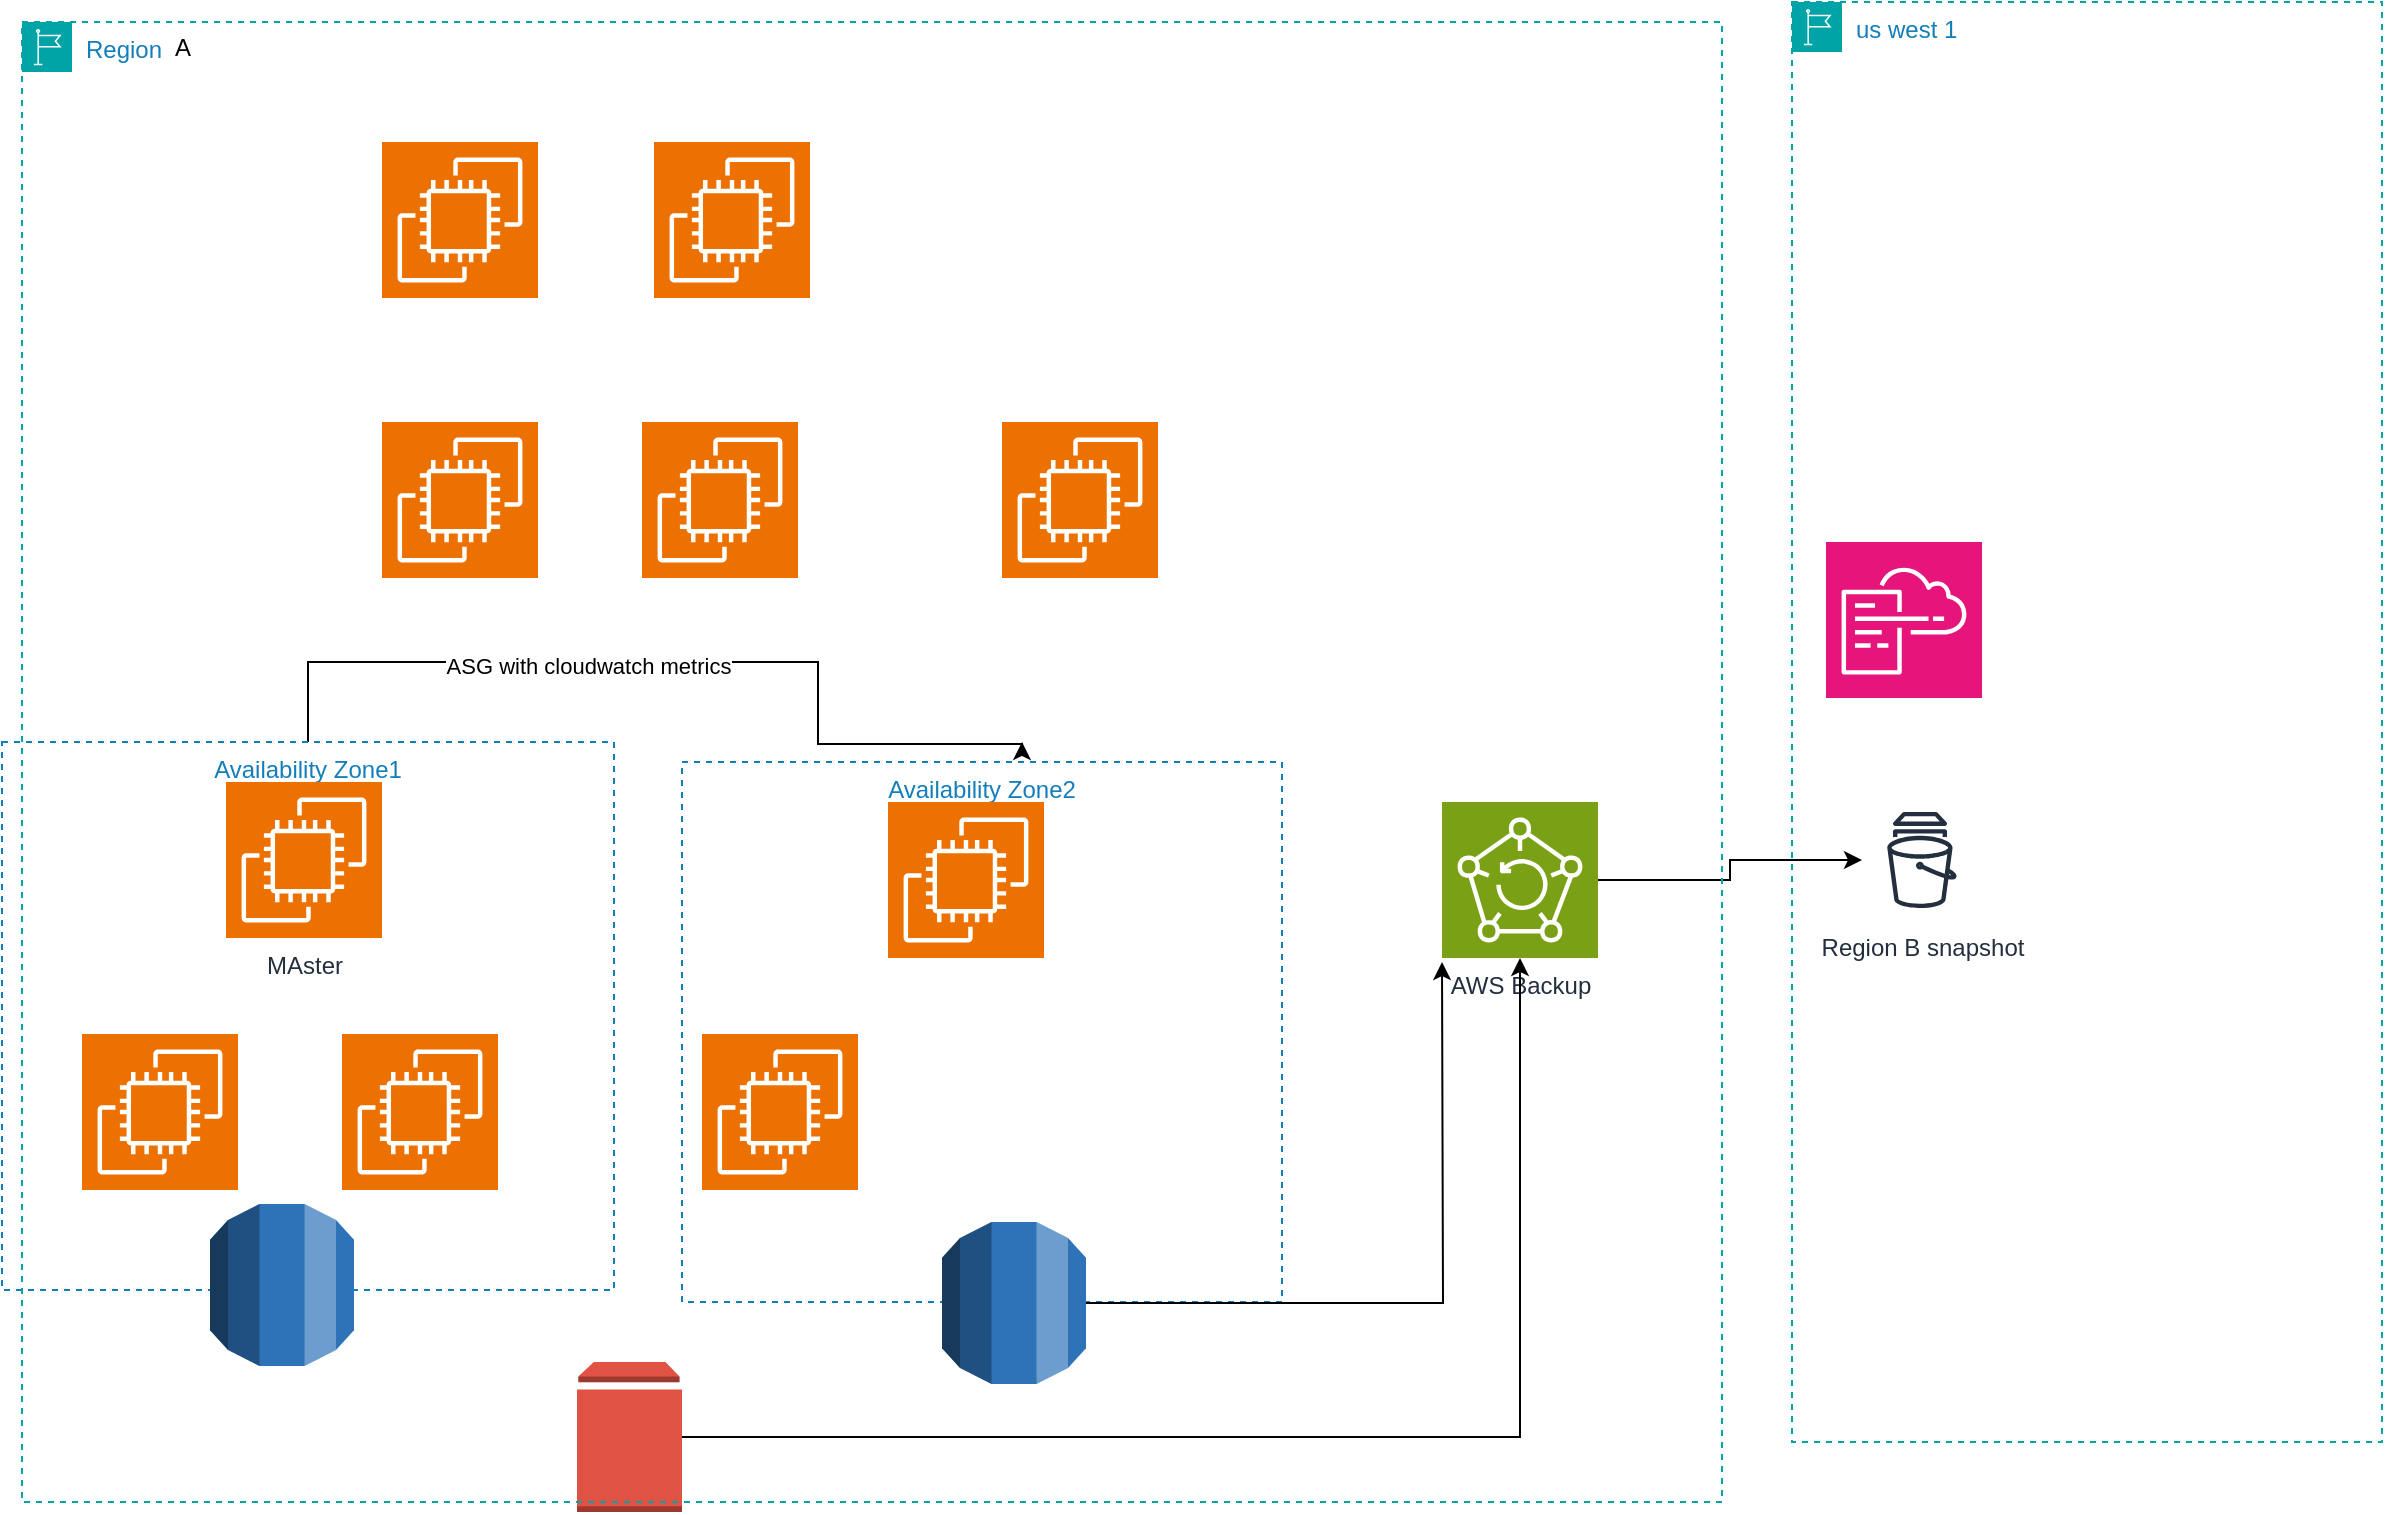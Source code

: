 <mxfile version="24.4.14" type="github" pages="3">
  <diagram name="Page-1" id="_ECiRJfvtbdO4geLtWmk">
    <mxGraphModel dx="954" dy="642" grid="1" gridSize="10" guides="1" tooltips="1" connect="1" arrows="1" fold="1" page="1" pageScale="1" pageWidth="850" pageHeight="1100" math="0" shadow="0">
      <root>
        <mxCell id="0" />
        <mxCell id="1" parent="0" />
        <mxCell id="c-9Ysdk_rboJB0CEmsxu-16" style="edgeStyle=orthogonalEdgeStyle;rounded=0;orthogonalLoop=1;jettySize=auto;html=1;" parent="1" source="c-9Ysdk_rboJB0CEmsxu-15" edge="1">
          <mxGeometry relative="1" as="geometry">
            <mxPoint x="540" y="400" as="targetPoint" />
            <Array as="points">
              <mxPoint x="183" y="360" />
              <mxPoint x="438" y="360" />
              <mxPoint x="438" y="401" />
            </Array>
          </mxGeometry>
        </mxCell>
        <mxCell id="c-9Ysdk_rboJB0CEmsxu-17" value="ASG with cloudwatch metrics" style="edgeLabel;html=1;align=center;verticalAlign=middle;resizable=0;points=[];" parent="c-9Ysdk_rboJB0CEmsxu-16" vertex="1" connectable="0">
          <mxGeometry x="-0.183" y="-2" relative="1" as="geometry">
            <mxPoint as="offset" />
          </mxGeometry>
        </mxCell>
        <mxCell id="c-9Ysdk_rboJB0CEmsxu-15" value="Availability Zone1" style="fillColor=none;strokeColor=#147EBA;dashed=1;verticalAlign=top;fontStyle=0;fontColor=#147EBA;whiteSpace=wrap;html=1;" parent="1" vertex="1">
          <mxGeometry x="30" y="400" width="306" height="274" as="geometry" />
        </mxCell>
        <mxCell id="c-9Ysdk_rboJB0CEmsxu-1" value="" style="sketch=0;points=[[0,0,0],[0.25,0,0],[0.5,0,0],[0.75,0,0],[1,0,0],[0,1,0],[0.25,1,0],[0.5,1,0],[0.75,1,0],[1,1,0],[0,0.25,0],[0,0.5,0],[0,0.75,0],[1,0.25,0],[1,0.5,0],[1,0.75,0]];outlineConnect=0;fontColor=#232F3E;fillColor=#ED7100;strokeColor=#ffffff;dashed=0;verticalLabelPosition=bottom;verticalAlign=top;align=center;html=1;fontSize=12;fontStyle=0;aspect=fixed;shape=mxgraph.aws4.resourceIcon;resIcon=mxgraph.aws4.ec2;" parent="1" vertex="1">
          <mxGeometry x="220" y="100" width="78" height="78" as="geometry" />
        </mxCell>
        <mxCell id="c-9Ysdk_rboJB0CEmsxu-2" value="" style="sketch=0;points=[[0,0,0],[0.25,0,0],[0.5,0,0],[0.75,0,0],[1,0,0],[0,1,0],[0.25,1,0],[0.5,1,0],[0.75,1,0],[1,1,0],[0,0.25,0],[0,0.5,0],[0,0.75,0],[1,0.25,0],[1,0.5,0],[1,0.75,0]];outlineConnect=0;fontColor=#232F3E;fillColor=#ED7100;strokeColor=#ffffff;dashed=0;verticalLabelPosition=bottom;verticalAlign=top;align=center;html=1;fontSize=12;fontStyle=0;aspect=fixed;shape=mxgraph.aws4.resourceIcon;resIcon=mxgraph.aws4.ec2;" parent="1" vertex="1">
          <mxGeometry x="356" y="100" width="78" height="78" as="geometry" />
        </mxCell>
        <mxCell id="c-9Ysdk_rboJB0CEmsxu-3" value="" style="sketch=0;points=[[0,0,0],[0.25,0,0],[0.5,0,0],[0.75,0,0],[1,0,0],[0,1,0],[0.25,1,0],[0.5,1,0],[0.75,1,0],[1,1,0],[0,0.25,0],[0,0.5,0],[0,0.75,0],[1,0.25,0],[1,0.5,0],[1,0.75,0]];outlineConnect=0;fontColor=#232F3E;fillColor=#ED7100;strokeColor=#ffffff;dashed=0;verticalLabelPosition=bottom;verticalAlign=top;align=center;html=1;fontSize=12;fontStyle=0;aspect=fixed;shape=mxgraph.aws4.resourceIcon;resIcon=mxgraph.aws4.ec2;" parent="1" vertex="1">
          <mxGeometry x="350" y="240" width="78" height="78" as="geometry" />
        </mxCell>
        <mxCell id="c-9Ysdk_rboJB0CEmsxu-4" value="" style="sketch=0;points=[[0,0,0],[0.25,0,0],[0.5,0,0],[0.75,0,0],[1,0,0],[0,1,0],[0.25,1,0],[0.5,1,0],[0.75,1,0],[1,1,0],[0,0.25,0],[0,0.5,0],[0,0.75,0],[1,0.25,0],[1,0.5,0],[1,0.75,0]];outlineConnect=0;fontColor=#232F3E;fillColor=#ED7100;strokeColor=#ffffff;dashed=0;verticalLabelPosition=bottom;verticalAlign=top;align=center;html=1;fontSize=12;fontStyle=0;aspect=fixed;shape=mxgraph.aws4.resourceIcon;resIcon=mxgraph.aws4.ec2;" parent="1" vertex="1">
          <mxGeometry x="220" y="240" width="78" height="78" as="geometry" />
        </mxCell>
        <mxCell id="c-9Ysdk_rboJB0CEmsxu-5" value="" style="sketch=0;points=[[0,0,0],[0.25,0,0],[0.5,0,0],[0.75,0,0],[1,0,0],[0,1,0],[0.25,1,0],[0.5,1,0],[0.75,1,0],[1,1,0],[0,0.25,0],[0,0.5,0],[0,0.75,0],[1,0.25,0],[1,0.5,0],[1,0.75,0]];outlineConnect=0;fontColor=#232F3E;fillColor=#ED7100;strokeColor=#ffffff;dashed=0;verticalLabelPosition=bottom;verticalAlign=top;align=center;html=1;fontSize=12;fontStyle=0;aspect=fixed;shape=mxgraph.aws4.resourceIcon;resIcon=mxgraph.aws4.ec2;" parent="1" vertex="1">
          <mxGeometry x="530" y="240" width="78" height="78" as="geometry" />
        </mxCell>
        <mxCell id="c-9Ysdk_rboJB0CEmsxu-6" value="" style="outlineConnect=0;dashed=0;verticalLabelPosition=bottom;verticalAlign=top;align=center;html=1;shape=mxgraph.aws3.rds;fillColor=#2E73B8;gradientColor=none;" parent="1" vertex="1">
          <mxGeometry x="134" y="631" width="72" height="81" as="geometry" />
        </mxCell>
        <mxCell id="c-9Ysdk_rboJB0CEmsxu-7" value="Availability Zone2" style="fillColor=none;strokeColor=#147EBA;dashed=1;verticalAlign=top;fontStyle=0;fontColor=#147EBA;whiteSpace=wrap;html=1;" parent="1" vertex="1">
          <mxGeometry x="370" y="410" width="300" height="270" as="geometry" />
        </mxCell>
        <mxCell id="c-9Ysdk_rboJB0CEmsxu-9" value="MAster" style="sketch=0;points=[[0,0,0],[0.25,0,0],[0.5,0,0],[0.75,0,0],[1,0,0],[0,1,0],[0.25,1,0],[0.5,1,0],[0.75,1,0],[1,1,0],[0,0.25,0],[0,0.5,0],[0,0.75,0],[1,0.25,0],[1,0.5,0],[1,0.75,0]];outlineConnect=0;fontColor=#232F3E;fillColor=#ED7100;strokeColor=#ffffff;dashed=0;verticalLabelPosition=bottom;verticalAlign=top;align=center;html=1;fontSize=12;fontStyle=0;aspect=fixed;shape=mxgraph.aws4.resourceIcon;resIcon=mxgraph.aws4.ec2;movable=1;resizable=1;rotatable=1;deletable=1;editable=1;locked=0;connectable=1;" parent="1" vertex="1">
          <mxGeometry x="142" y="420" width="78" height="78" as="geometry" />
        </mxCell>
        <mxCell id="c-9Ysdk_rboJB0CEmsxu-10" value="" style="sketch=0;points=[[0,0,0],[0.25,0,0],[0.5,0,0],[0.75,0,0],[1,0,0],[0,1,0],[0.25,1,0],[0.5,1,0],[0.75,1,0],[1,1,0],[0,0.25,0],[0,0.5,0],[0,0.75,0],[1,0.25,0],[1,0.5,0],[1,0.75,0]];outlineConnect=0;fontColor=#232F3E;fillColor=#ED7100;strokeColor=#ffffff;dashed=0;verticalLabelPosition=bottom;verticalAlign=top;align=center;html=1;fontSize=12;fontStyle=0;aspect=fixed;shape=mxgraph.aws4.resourceIcon;resIcon=mxgraph.aws4.ec2;movable=1;resizable=1;rotatable=1;deletable=1;editable=1;locked=0;connectable=1;" parent="1" vertex="1">
          <mxGeometry x="473" y="430" width="78" height="78" as="geometry" />
        </mxCell>
        <mxCell id="c-9Ysdk_rboJB0CEmsxu-11" value="" style="sketch=0;points=[[0,0,0],[0.25,0,0],[0.5,0,0],[0.75,0,0],[1,0,0],[0,1,0],[0.25,1,0],[0.5,1,0],[0.75,1,0],[1,1,0],[0,0.25,0],[0,0.5,0],[0,0.75,0],[1,0.25,0],[1,0.5,0],[1,0.75,0]];outlineConnect=0;fontColor=#232F3E;fillColor=#ED7100;strokeColor=#ffffff;dashed=0;verticalLabelPosition=bottom;verticalAlign=top;align=center;html=1;fontSize=12;fontStyle=0;aspect=fixed;shape=mxgraph.aws4.resourceIcon;resIcon=mxgraph.aws4.ec2;movable=1;resizable=1;rotatable=1;deletable=1;editable=1;locked=0;connectable=1;" parent="1" vertex="1">
          <mxGeometry x="200" y="546" width="78" height="78" as="geometry" />
        </mxCell>
        <mxCell id="c-9Ysdk_rboJB0CEmsxu-12" value="" style="sketch=0;points=[[0,0,0],[0.25,0,0],[0.5,0,0],[0.75,0,0],[1,0,0],[0,1,0],[0.25,1,0],[0.5,1,0],[0.75,1,0],[1,1,0],[0,0.25,0],[0,0.5,0],[0,0.75,0],[1,0.25,0],[1,0.5,0],[1,0.75,0]];outlineConnect=0;fontColor=#232F3E;fillColor=#ED7100;strokeColor=#ffffff;dashed=0;verticalLabelPosition=bottom;verticalAlign=top;align=center;html=1;fontSize=12;fontStyle=0;aspect=fixed;shape=mxgraph.aws4.resourceIcon;resIcon=mxgraph.aws4.ec2;movable=1;resizable=1;rotatable=1;deletable=1;editable=1;locked=0;connectable=1;" parent="1" vertex="1">
          <mxGeometry x="70" y="546" width="78" height="78" as="geometry" />
        </mxCell>
        <mxCell id="c-9Ysdk_rboJB0CEmsxu-13" value="" style="sketch=0;points=[[0,0,0],[0.25,0,0],[0.5,0,0],[0.75,0,0],[1,0,0],[0,1,0],[0.25,1,0],[0.5,1,0],[0.75,1,0],[1,1,0],[0,0.25,0],[0,0.5,0],[0,0.75,0],[1,0.25,0],[1,0.5,0],[1,0.75,0]];outlineConnect=0;fontColor=#232F3E;fillColor=#ED7100;strokeColor=#ffffff;dashed=0;verticalLabelPosition=bottom;verticalAlign=top;align=center;html=1;fontSize=12;fontStyle=0;aspect=fixed;shape=mxgraph.aws4.resourceIcon;resIcon=mxgraph.aws4.ec2;movable=0;resizable=0;rotatable=0;deletable=0;editable=0;locked=1;connectable=0;" parent="1" vertex="1">
          <mxGeometry x="380" y="546" width="78" height="78" as="geometry" />
        </mxCell>
        <mxCell id="c-9Ysdk_rboJB0CEmsxu-21" style="edgeStyle=orthogonalEdgeStyle;rounded=0;orthogonalLoop=1;jettySize=auto;html=1;" parent="1" source="c-9Ysdk_rboJB0CEmsxu-14" edge="1">
          <mxGeometry relative="1" as="geometry">
            <mxPoint x="750" y="510" as="targetPoint" />
          </mxGeometry>
        </mxCell>
        <mxCell id="c-9Ysdk_rboJB0CEmsxu-14" value="" style="outlineConnect=0;dashed=0;verticalLabelPosition=bottom;verticalAlign=top;align=center;html=1;shape=mxgraph.aws3.rds;fillColor=#2E73B8;gradientColor=none;" parent="1" vertex="1">
          <mxGeometry x="500" y="640" width="72" height="81" as="geometry" />
        </mxCell>
        <mxCell id="c-9Ysdk_rboJB0CEmsxu-31" style="edgeStyle=orthogonalEdgeStyle;rounded=0;orthogonalLoop=1;jettySize=auto;html=1;" parent="1" source="c-9Ysdk_rboJB0CEmsxu-18" target="c-9Ysdk_rboJB0CEmsxu-22" edge="1">
          <mxGeometry relative="1" as="geometry" />
        </mxCell>
        <mxCell id="c-9Ysdk_rboJB0CEmsxu-18" value="AWS Backup" style="sketch=0;points=[[0,0,0],[0.25,0,0],[0.5,0,0],[0.75,0,0],[1,0,0],[0,1,0],[0.25,1,0],[0.5,1,0],[0.75,1,0],[1,1,0],[0,0.25,0],[0,0.5,0],[0,0.75,0],[1,0.25,0],[1,0.5,0],[1,0.75,0]];outlineConnect=0;fontColor=#232F3E;fillColor=#7AA116;strokeColor=#ffffff;dashed=0;verticalLabelPosition=bottom;verticalAlign=top;align=center;html=1;fontSize=12;fontStyle=0;aspect=fixed;shape=mxgraph.aws4.resourceIcon;resIcon=mxgraph.aws4.backup;" parent="1" vertex="1">
          <mxGeometry x="750" y="430" width="78" height="78" as="geometry" />
        </mxCell>
        <mxCell id="c-9Ysdk_rboJB0CEmsxu-20" style="edgeStyle=orthogonalEdgeStyle;rounded=0;orthogonalLoop=1;jettySize=auto;html=1;" parent="1" source="c-9Ysdk_rboJB0CEmsxu-19" target="c-9Ysdk_rboJB0CEmsxu-18" edge="1">
          <mxGeometry relative="1" as="geometry" />
        </mxCell>
        <mxCell id="c-9Ysdk_rboJB0CEmsxu-19" value="" style="outlineConnect=0;dashed=0;verticalLabelPosition=bottom;verticalAlign=top;align=center;html=1;shape=mxgraph.aws3.volume;fillColor=#E05243;gradientColor=none;" parent="1" vertex="1">
          <mxGeometry x="317.5" y="710" width="52.5" height="75" as="geometry" />
        </mxCell>
        <mxCell id="c-9Ysdk_rboJB0CEmsxu-22" value="Region B snapshot" style="sketch=0;outlineConnect=0;fontColor=#232F3E;gradientColor=none;strokeColor=#232F3E;fillColor=#ffffff;dashed=0;verticalLabelPosition=bottom;verticalAlign=top;align=center;html=1;fontSize=12;fontStyle=0;aspect=fixed;shape=mxgraph.aws4.resourceIcon;resIcon=mxgraph.aws4.snapshot;" parent="1" vertex="1">
          <mxGeometry x="960" y="429" width="60" height="60" as="geometry" />
        </mxCell>
        <mxCell id="c-9Ysdk_rboJB0CEmsxu-23" value="" style="sketch=0;points=[[0,0,0],[0.25,0,0],[0.5,0,0],[0.75,0,0],[1,0,0],[0,1,0],[0.25,1,0],[0.5,1,0],[0.75,1,0],[1,1,0],[0,0.25,0],[0,0.5,0],[0,0.75,0],[1,0.25,0],[1,0.5,0],[1,0.75,0]];points=[[0,0,0],[0.25,0,0],[0.5,0,0],[0.75,0,0],[1,0,0],[0,1,0],[0.25,1,0],[0.5,1,0],[0.75,1,0],[1,1,0],[0,0.25,0],[0,0.5,0],[0,0.75,0],[1,0.25,0],[1,0.5,0],[1,0.75,0]];outlineConnect=0;fontColor=#232F3E;fillColor=#E7157B;strokeColor=#ffffff;dashed=0;verticalLabelPosition=bottom;verticalAlign=top;align=center;html=1;fontSize=12;fontStyle=0;aspect=fixed;shape=mxgraph.aws4.resourceIcon;resIcon=mxgraph.aws4.cloudformation;" parent="1" vertex="1">
          <mxGeometry x="942" y="300" width="78" height="78" as="geometry" />
        </mxCell>
        <mxCell id="c-9Ysdk_rboJB0CEmsxu-25" value="Region" style="points=[[0,0],[0.25,0],[0.5,0],[0.75,0],[1,0],[1,0.25],[1,0.5],[1,0.75],[1,1],[0.75,1],[0.5,1],[0.25,1],[0,1],[0,0.75],[0,0.5],[0,0.25]];outlineConnect=0;gradientColor=none;html=1;whiteSpace=wrap;fontSize=12;fontStyle=0;container=1;pointerEvents=0;collapsible=0;recursiveResize=0;shape=mxgraph.aws4.group;grIcon=mxgraph.aws4.group_region;strokeColor=#00A4A6;fillColor=none;verticalAlign=top;align=left;spacingLeft=30;fontColor=#147EBA;dashed=1;" parent="1" vertex="1">
          <mxGeometry x="40" y="40" width="850" height="740" as="geometry" />
        </mxCell>
        <mxCell id="c-9Ysdk_rboJB0CEmsxu-27" value="us west 1" style="points=[[0,0],[0.25,0],[0.5,0],[0.75,0],[1,0],[1,0.25],[1,0.5],[1,0.75],[1,1],[0.75,1],[0.5,1],[0.25,1],[0,1],[0,0.75],[0,0.5],[0,0.25]];outlineConnect=0;gradientColor=none;html=1;whiteSpace=wrap;fontSize=12;fontStyle=0;container=1;pointerEvents=0;collapsible=0;recursiveResize=0;shape=mxgraph.aws4.group;grIcon=mxgraph.aws4.group_region;strokeColor=#00A4A6;fillColor=none;verticalAlign=top;align=left;spacingLeft=30;fontColor=#147EBA;dashed=1;" parent="1" vertex="1">
          <mxGeometry x="925" y="30" width="295" height="720" as="geometry" />
        </mxCell>
        <mxCell id="c-9Ysdk_rboJB0CEmsxu-30" value="A" style="text;html=1;align=center;verticalAlign=middle;resizable=0;points=[];autosize=1;strokeColor=none;fillColor=none;" parent="1" vertex="1">
          <mxGeometry x="105" y="38" width="30" height="30" as="geometry" />
        </mxCell>
      </root>
    </mxGraphModel>
  </diagram>
  <diagram id="zrsUDwuwd9uI4Hz4a09D" name="Data analytics">
    <mxGraphModel dx="1804" dy="642" grid="1" gridSize="10" guides="1" tooltips="1" connect="1" arrows="1" fold="1" page="1" pageScale="1" pageWidth="850" pageHeight="1100" math="0" shadow="0">
      <root>
        <mxCell id="0" />
        <mxCell id="1" parent="0" />
        <mxCell id="hSXlnCEF904zGSXq6RTS-10" style="edgeStyle=orthogonalEdgeStyle;rounded=0;orthogonalLoop=1;jettySize=auto;html=1;" edge="1" parent="1" source="hSXlnCEF904zGSXq6RTS-1">
          <mxGeometry relative="1" as="geometry">
            <mxPoint x="400" y="309" as="targetPoint" />
          </mxGeometry>
        </mxCell>
        <mxCell id="hSXlnCEF904zGSXq6RTS-1" value="XML files" style="sketch=0;points=[[0,0,0],[0.25,0,0],[0.5,0,0],[0.75,0,0],[1,0,0],[0,1,0],[0.25,1,0],[0.5,1,0],[0.75,1,0],[1,1,0],[0,0.25,0],[0,0.5,0],[0,0.75,0],[1,0.25,0],[1,0.5,0],[1,0.75,0]];outlineConnect=0;fontColor=#232F3E;fillColor=#7AA116;strokeColor=#ffffff;dashed=0;verticalLabelPosition=bottom;verticalAlign=top;align=center;html=1;fontSize=12;fontStyle=0;aspect=fixed;shape=mxgraph.aws4.resourceIcon;resIcon=mxgraph.aws4.s3;" vertex="1" parent="1">
          <mxGeometry x="250" y="270" width="78" height="78" as="geometry" />
        </mxCell>
        <mxCell id="hSXlnCEF904zGSXq6RTS-13" value="" style="edgeStyle=orthogonalEdgeStyle;rounded=0;orthogonalLoop=1;jettySize=auto;html=1;" edge="1" parent="1" source="hSXlnCEF904zGSXq6RTS-2" target="hSXlnCEF904zGSXq6RTS-3">
          <mxGeometry relative="1" as="geometry" />
        </mxCell>
        <mxCell id="hSXlnCEF904zGSXq6RTS-2" value="AWS Glue ETL" style="sketch=0;outlineConnect=0;fontColor=#232F3E;gradientColor=none;strokeColor=#ffffff;fillColor=#232F3E;dashed=0;verticalLabelPosition=middle;verticalAlign=bottom;align=center;html=1;whiteSpace=wrap;fontSize=10;fontStyle=1;spacing=3;shape=mxgraph.aws4.productIcon;prIcon=mxgraph.aws4.glue;" vertex="1" parent="1">
          <mxGeometry x="410" y="270" width="80" height="100" as="geometry" />
        </mxCell>
        <mxCell id="hSXlnCEF904zGSXq6RTS-14" style="edgeStyle=orthogonalEdgeStyle;rounded=0;orthogonalLoop=1;jettySize=auto;html=1;" edge="1" parent="1" source="hSXlnCEF904zGSXq6RTS-3" target="hSXlnCEF904zGSXq6RTS-6">
          <mxGeometry relative="1" as="geometry">
            <Array as="points">
              <mxPoint x="639" y="440" />
            </Array>
          </mxGeometry>
        </mxCell>
        <mxCell id="hSXlnCEF904zGSXq6RTS-15" style="edgeStyle=orthogonalEdgeStyle;rounded=0;orthogonalLoop=1;jettySize=auto;html=1;" edge="1" parent="1" source="hSXlnCEF904zGSXq6RTS-3" target="hSXlnCEF904zGSXq6RTS-7">
          <mxGeometry relative="1" as="geometry">
            <Array as="points">
              <mxPoint x="620" y="530" />
              <mxPoint x="800" y="530" />
            </Array>
          </mxGeometry>
        </mxCell>
        <mxCell id="hSXlnCEF904zGSXq6RTS-16" style="edgeStyle=orthogonalEdgeStyle;rounded=0;orthogonalLoop=1;jettySize=auto;html=1;" edge="1" parent="1" source="hSXlnCEF904zGSXq6RTS-3" target="hSXlnCEF904zGSXq6RTS-5">
          <mxGeometry relative="1" as="geometry">
            <Array as="points">
              <mxPoint x="639" y="175" />
            </Array>
          </mxGeometry>
        </mxCell>
        <mxCell id="hSXlnCEF904zGSXq6RTS-17" style="edgeStyle=orthogonalEdgeStyle;rounded=0;orthogonalLoop=1;jettySize=auto;html=1;" edge="1" parent="1" source="hSXlnCEF904zGSXq6RTS-3">
          <mxGeometry relative="1" as="geometry">
            <mxPoint x="750" y="320" as="targetPoint" />
          </mxGeometry>
        </mxCell>
        <mxCell id="hSXlnCEF904zGSXq6RTS-3" value="Parquet Format" style="sketch=0;points=[[0,0,0],[0.25,0,0],[0.5,0,0],[0.75,0,0],[1,0,0],[0,1,0],[0.25,1,0],[0.5,1,0],[0.75,1,0],[1,1,0],[0,0.25,0],[0,0.5,0],[0,0.75,0],[1,0.25,0],[1,0.5,0],[1,0.75,0]];outlineConnect=0;fontColor=#232F3E;fillColor=#7AA116;strokeColor=#ffffff;dashed=0;verticalLabelPosition=bottom;verticalAlign=top;align=center;html=1;fontSize=12;fontStyle=0;aspect=fixed;shape=mxgraph.aws4.resourceIcon;resIcon=mxgraph.aws4.s3;" vertex="1" parent="1">
          <mxGeometry x="567" y="281" width="78" height="78" as="geometry" />
        </mxCell>
        <mxCell id="hSXlnCEF904zGSXq6RTS-4" value="Amazon SageMaker" style="sketch=0;outlineConnect=0;fontColor=#232F3E;gradientColor=none;strokeColor=#ffffff;fillColor=#232F3E;dashed=0;verticalLabelPosition=middle;verticalAlign=bottom;align=center;html=1;whiteSpace=wrap;fontSize=10;fontStyle=1;spacing=3;shape=mxgraph.aws4.productIcon;prIcon=mxgraph.aws4.sagemaker;" vertex="1" parent="1">
          <mxGeometry x="760" y="281" width="80" height="110" as="geometry" />
        </mxCell>
        <mxCell id="hSXlnCEF904zGSXq6RTS-5" value="Amazon Athena" style="sketch=0;outlineConnect=0;fontColor=#232F3E;gradientColor=none;strokeColor=#ffffff;fillColor=#232F3E;dashed=0;verticalLabelPosition=middle;verticalAlign=bottom;align=center;html=1;whiteSpace=wrap;fontSize=10;fontStyle=1;spacing=3;shape=mxgraph.aws4.productIcon;prIcon=mxgraph.aws4.athena;" vertex="1" parent="1">
          <mxGeometry x="750" y="120" width="80" height="110" as="geometry" />
        </mxCell>
        <mxCell id="hSXlnCEF904zGSXq6RTS-6" value="Amazon QuickSight" style="sketch=0;outlineConnect=0;fontColor=#232F3E;gradientColor=none;strokeColor=#ffffff;fillColor=#232F3E;dashed=0;verticalLabelPosition=middle;verticalAlign=bottom;align=center;html=1;whiteSpace=wrap;fontSize=10;fontStyle=1;spacing=3;shape=mxgraph.aws4.productIcon;prIcon=mxgraph.aws4.quicksight;" vertex="1" parent="1">
          <mxGeometry x="760" y="400" width="80" height="110" as="geometry" />
        </mxCell>
        <mxCell id="hSXlnCEF904zGSXq6RTS-7" value="Amazon Redshift" style="sketch=0;outlineConnect=0;fontColor=#232F3E;gradientColor=none;strokeColor=#ffffff;fillColor=#232F3E;dashed=0;verticalLabelPosition=middle;verticalAlign=bottom;align=center;html=1;whiteSpace=wrap;fontSize=10;fontStyle=1;spacing=3;shape=mxgraph.aws4.productIcon;prIcon=mxgraph.aws4.redshift;" vertex="1" parent="1">
          <mxGeometry x="760" y="520" width="80" height="110" as="geometry" />
        </mxCell>
        <mxCell id="hSXlnCEF904zGSXq6RTS-9" style="edgeStyle=orthogonalEdgeStyle;rounded=0;orthogonalLoop=1;jettySize=auto;html=1;" edge="1" parent="1" source="hSXlnCEF904zGSXq6RTS-8">
          <mxGeometry relative="1" as="geometry">
            <mxPoint x="247" y="307" as="targetPoint" />
          </mxGeometry>
        </mxCell>
        <mxCell id="hSXlnCEF904zGSXq6RTS-8" value="XML source" style="shape=image;html=1;verticalAlign=top;verticalLabelPosition=bottom;labelBackgroundColor=#ffffff;imageAspect=0;aspect=fixed;image=https://cdn1.iconfinder.com/data/icons/bootstrap-vol-3/16/filetype-xml-128.png" vertex="1" parent="1">
          <mxGeometry x="-70" y="257" width="100" height="100" as="geometry" />
        </mxCell>
        <mxCell id="hSXlnCEF904zGSXq6RTS-18" value="Glue connector or AWS marketplace " style="sketch=0;points=[[0,0,0],[0.25,0,0],[0.5,0,0],[0.75,0,0],[1,0,0],[0,1,0],[0.25,1,0],[0.5,1,0],[0.75,1,0],[1,1,0],[0,0.25,0],[0,0.5,0],[0,0.75,0],[1,0.25,0],[1,0.5,0],[1,0.75,0]];outlineConnect=0;fontColor=#232F3E;fillColor=#8C4FFF;strokeColor=#ffffff;dashed=0;verticalLabelPosition=bottom;verticalAlign=top;align=center;html=1;fontSize=12;fontStyle=0;aspect=fixed;shape=mxgraph.aws4.resourceIcon;resIcon=mxgraph.aws4.glue;" vertex="1" parent="1">
          <mxGeometry x="130" y="241" width="40" height="40" as="geometry" />
        </mxCell>
        <mxCell id="hSXlnCEF904zGSXq6RTS-19" value="Amazon Appflow" style="sketch=0;points=[[0,0,0],[0.25,0,0],[0.5,0,0],[0.75,0,0],[1,0,0],[0,1,0],[0.25,1,0],[0.5,1,0],[0.75,1,0],[1,1,0],[0,0.25,0],[0,0.5,0],[0,0.75,0],[1,0.25,0],[1,0.5,0],[1,0.75,0]];outlineConnect=0;fontColor=#232F3E;fillColor=#E7157B;strokeColor=#ffffff;dashed=0;verticalLabelPosition=bottom;verticalAlign=top;align=center;html=1;fontSize=12;fontStyle=0;aspect=fixed;shape=mxgraph.aws4.resourceIcon;resIcon=mxgraph.aws4.appflow;" vertex="1" parent="1">
          <mxGeometry x="100" y="312.5" width="47" height="47" as="geometry" />
        </mxCell>
      </root>
    </mxGraphModel>
  </diagram>
  <diagram id="UaHjXhbG41S4W4ZCxml1" name="DR for AWS Mulesoft/Trapeze">
    <mxGraphModel dx="1434" dy="822" grid="1" gridSize="10" guides="1" tooltips="1" connect="1" arrows="1" fold="1" page="1" pageScale="1" pageWidth="850" pageHeight="1100" math="0" shadow="0">
      <root>
        <mxCell id="0" />
        <mxCell id="1" parent="0" />
        <mxCell id="bKyLgZDNdOfRyixPduP--2" value="US East 1 Region" style="sketch=0;outlineConnect=0;gradientColor=none;html=1;whiteSpace=wrap;fontSize=12;fontStyle=0;shape=mxgraph.aws4.group;grIcon=mxgraph.aws4.group_region;strokeColor=#879196;fillColor=none;verticalAlign=top;align=left;spacingLeft=30;fontColor=#879196;dashed=1;" vertex="1" parent="1">
          <mxGeometry x="120" y="70" width="640" height="620" as="geometry" />
        </mxCell>
        <mxCell id="bKyLgZDNdOfRyixPduP--3" value="AZ-A" style="sketch=0;outlineConnect=0;gradientColor=none;html=1;whiteSpace=wrap;fontSize=12;fontStyle=0;shape=mxgraph.aws4.group;grIcon=mxgraph.aws4.group_availability_zone;strokeColor=#545B64;fillColor=none;verticalAlign=top;align=left;spacingLeft=30;fontColor=#545B64;dashed=1;" vertex="1" parent="1">
          <mxGeometry x="180" y="200" width="310" height="310" as="geometry" />
        </mxCell>
        <mxCell id="bKyLgZDNdOfRyixPduP--14" style="edgeStyle=orthogonalEdgeStyle;rounded=0;orthogonalLoop=1;jettySize=auto;html=1;" edge="1" parent="1" source="bKyLgZDNdOfRyixPduP--1" target="bKyLgZDNdOfRyixPduP--10">
          <mxGeometry relative="1" as="geometry">
            <Array as="points">
              <mxPoint x="260" y="345" />
            </Array>
          </mxGeometry>
        </mxCell>
        <mxCell id="bKyLgZDNdOfRyixPduP--1" value="4 prd-w-taiweb- 16 vcpu, 32GB RAM, 100GB GP3" style="sketch=0;points=[[0,0,0],[0.25,0,0],[0.5,0,0],[0.75,0,0],[1,0,0],[0,1,0],[0.25,1,0],[0.5,1,0],[0.75,1,0],[1,1,0],[0,0.25,0],[0,0.5,0],[0,0.75,0],[1,0.25,0],[1,0.5,0],[1,0.75,0]];outlineConnect=0;fontColor=#232F3E;fillColor=#ED7100;strokeColor=#ffffff;dashed=0;verticalLabelPosition=bottom;verticalAlign=top;align=center;html=1;fontSize=12;fontStyle=0;aspect=fixed;shape=mxgraph.aws4.resourceIcon;resIcon=mxgraph.aws4.ec2;" vertex="1" parent="1">
          <mxGeometry x="220" y="230" width="40" height="40" as="geometry" />
        </mxCell>
        <mxCell id="bKyLgZDNdOfRyixPduP--4" value="Availability zone- B" style="sketch=0;outlineConnect=0;gradientColor=none;html=1;whiteSpace=wrap;fontSize=12;fontStyle=0;shape=mxgraph.aws4.group;grIcon=mxgraph.aws4.group_availability_zone;strokeColor=#545B64;fillColor=none;verticalAlign=top;align=left;spacingLeft=30;fontColor=#545B64;dashed=1;" vertex="1" parent="1">
          <mxGeometry x="520" y="200" width="310" height="310" as="geometry" />
        </mxCell>
        <mxCell id="bKyLgZDNdOfRyixPduP--16" value="" style="edgeStyle=orthogonalEdgeStyle;rounded=0;orthogonalLoop=1;jettySize=auto;html=1;" edge="1" parent="1" source="bKyLgZDNdOfRyixPduP--5" target="bKyLgZDNdOfRyixPduP--10">
          <mxGeometry relative="1" as="geometry">
            <Array as="points">
              <mxPoint x="360" y="290" />
              <mxPoint x="340" y="290" />
            </Array>
          </mxGeometry>
        </mxCell>
        <mxCell id="bKyLgZDNdOfRyixPduP--5" value="" style="sketch=0;points=[[0,0,0],[0.25,0,0],[0.5,0,0],[0.75,0,0],[1,0,0],[0,1,0],[0.25,1,0],[0.5,1,0],[0.75,1,0],[1,1,0],[0,0.25,0],[0,0.5,0],[0,0.75,0],[1,0.25,0],[1,0.5,0],[1,0.75,0]];outlineConnect=0;fontColor=#232F3E;fillColor=#ED7100;strokeColor=#ffffff;dashed=0;verticalLabelPosition=bottom;verticalAlign=top;align=center;html=1;fontSize=12;fontStyle=0;aspect=fixed;shape=mxgraph.aws4.resourceIcon;resIcon=mxgraph.aws4.ec2;" vertex="1" parent="1">
          <mxGeometry x="340" y="230" width="40" height="40" as="geometry" />
        </mxCell>
        <mxCell id="bKyLgZDNdOfRyixPduP--15" value="" style="edgeStyle=orthogonalEdgeStyle;rounded=0;orthogonalLoop=1;jettySize=auto;html=1;" edge="1" parent="1" source="bKyLgZDNdOfRyixPduP--6" target="bKyLgZDNdOfRyixPduP--10">
          <mxGeometry relative="1" as="geometry" />
        </mxCell>
        <mxCell id="bKyLgZDNdOfRyixPduP--6" value="" style="sketch=0;points=[[0,0,0],[0.25,0,0],[0.5,0,0],[0.75,0,0],[1,0,0],[0,1,0],[0.25,1,0],[0.5,1,0],[0.75,1,0],[1,1,0],[0,0.25,0],[0,0.5,0],[0,0.75,0],[1,0.25,0],[1,0.5,0],[1,0.75,0]];outlineConnect=0;fontColor=#232F3E;fillColor=#ED7100;strokeColor=#ffffff;dashed=0;verticalLabelPosition=bottom;verticalAlign=top;align=center;html=1;fontSize=12;fontStyle=0;aspect=fixed;shape=mxgraph.aws4.resourceIcon;resIcon=mxgraph.aws4.ec2;" vertex="1" parent="1">
          <mxGeometry x="280" y="230" width="40" height="40" as="geometry" />
        </mxCell>
        <mxCell id="bKyLgZDNdOfRyixPduP--17" style="edgeStyle=orthogonalEdgeStyle;rounded=0;orthogonalLoop=1;jettySize=auto;html=1;" edge="1" parent="1" source="bKyLgZDNdOfRyixPduP--7" target="bKyLgZDNdOfRyixPduP--10">
          <mxGeometry relative="1" as="geometry">
            <Array as="points">
              <mxPoint x="420" y="345" />
            </Array>
          </mxGeometry>
        </mxCell>
        <mxCell id="bKyLgZDNdOfRyixPduP--7" value="" style="sketch=0;points=[[0,0,0],[0.25,0,0],[0.5,0,0],[0.75,0,0],[1,0,0],[0,1,0],[0.25,1,0],[0.5,1,0],[0.75,1,0],[1,1,0],[0,0.25,0],[0,0.5,0],[0,0.75,0],[1,0.25,0],[1,0.5,0],[1,0.75,0]];outlineConnect=0;fontColor=#232F3E;fillColor=#ED7100;strokeColor=#ffffff;dashed=0;verticalLabelPosition=bottom;verticalAlign=top;align=center;html=1;fontSize=12;fontStyle=0;aspect=fixed;shape=mxgraph.aws4.resourceIcon;resIcon=mxgraph.aws4.ec2;" vertex="1" parent="1">
          <mxGeometry x="400" y="230" width="40" height="40" as="geometry" />
        </mxCell>
        <mxCell id="bKyLgZDNdOfRyixPduP--23" style="edgeStyle=orthogonalEdgeStyle;rounded=0;orthogonalLoop=1;jettySize=auto;html=1;" edge="1" parent="1" source="bKyLgZDNdOfRyixPduP--8" target="bKyLgZDNdOfRyixPduP--10">
          <mxGeometry relative="1" as="geometry">
            <Array as="points">
              <mxPoint x="720" y="370" />
            </Array>
          </mxGeometry>
        </mxCell>
        <mxCell id="bKyLgZDNdOfRyixPduP--8" value="" style="sketch=0;points=[[0,0,0],[0.25,0,0],[0.5,0,0],[0.75,0,0],[1,0,0],[0,1,0],[0.25,1,0],[0.5,1,0],[0.75,1,0],[1,1,0],[0,0.25,0],[0,0.5,0],[0,0.75,0],[1,0.25,0],[1,0.5,0],[1,0.75,0]];outlineConnect=0;fontColor=#232F3E;fillColor=#ED7100;strokeColor=#ffffff;dashed=0;verticalLabelPosition=bottom;verticalAlign=top;align=center;html=1;fontSize=12;fontStyle=0;aspect=fixed;shape=mxgraph.aws4.resourceIcon;resIcon=mxgraph.aws4.ec2;" vertex="1" parent="1">
          <mxGeometry x="700" y="240" width="40" height="40" as="geometry" />
        </mxCell>
        <mxCell id="bKyLgZDNdOfRyixPduP--22" style="edgeStyle=orthogonalEdgeStyle;rounded=0;orthogonalLoop=1;jettySize=auto;html=1;" edge="1" parent="1" source="bKyLgZDNdOfRyixPduP--9" target="bKyLgZDNdOfRyixPduP--10">
          <mxGeometry relative="1" as="geometry">
            <Array as="points">
              <mxPoint x="580" y="360" />
            </Array>
          </mxGeometry>
        </mxCell>
        <mxCell id="bKyLgZDNdOfRyixPduP--24" style="edgeStyle=orthogonalEdgeStyle;rounded=0;orthogonalLoop=1;jettySize=auto;html=1;" edge="1" parent="1" source="bKyLgZDNdOfRyixPduP--9" target="bKyLgZDNdOfRyixPduP--13">
          <mxGeometry relative="1" as="geometry">
            <Array as="points">
              <mxPoint x="610" y="260" />
              <mxPoint x="610" y="489" />
            </Array>
          </mxGeometry>
        </mxCell>
        <mxCell id="bKyLgZDNdOfRyixPduP--9" value="2 prd-w-taiprc: 8VCPU, 16 GB RAM, 100GB GP3" style="sketch=0;points=[[0,0,0],[0.25,0,0],[0.5,0,0],[0.75,0,0],[1,0,0],[0,1,0],[0.25,1,0],[0.5,1,0],[0.75,1,0],[1,1,0],[0,0.25,0],[0,0.5,0],[0,0.75,0],[1,0.25,0],[1,0.5,0],[1,0.75,0]];outlineConnect=0;fontColor=#232F3E;fillColor=#ED7100;strokeColor=#ffffff;dashed=0;verticalLabelPosition=bottom;verticalAlign=top;align=center;html=1;fontSize=12;fontStyle=0;aspect=fixed;shape=mxgraph.aws4.resourceIcon;resIcon=mxgraph.aws4.ec2;" vertex="1" parent="1">
          <mxGeometry x="560" y="240" width="40" height="40" as="geometry" />
        </mxCell>
        <mxCell id="bKyLgZDNdOfRyixPduP--10" value="Amazon RDS" style="sketch=0;outlineConnect=0;fontColor=#232F3E;gradientColor=none;strokeColor=#ffffff;fillColor=#232F3E;dashed=0;verticalLabelPosition=middle;verticalAlign=bottom;align=center;html=1;whiteSpace=wrap;fontSize=10;fontStyle=1;spacing=3;shape=mxgraph.aws4.productIcon;prIcon=mxgraph.aws4.rds;" vertex="1" parent="1">
          <mxGeometry x="290" y="310" width="60" height="70" as="geometry" />
        </mxCell>
        <mxCell id="bKyLgZDNdOfRyixPduP--18" style="edgeStyle=orthogonalEdgeStyle;rounded=0;orthogonalLoop=1;jettySize=auto;html=1;" edge="1" parent="1" source="bKyLgZDNdOfRyixPduP--11" target="bKyLgZDNdOfRyixPduP--10">
          <mxGeometry relative="1" as="geometry">
            <Array as="points">
              <mxPoint x="300" y="410" />
            </Array>
          </mxGeometry>
        </mxCell>
        <mxCell id="bKyLgZDNdOfRyixPduP--11" value="2 prd-w-taiprc-16vCPU, 32GB RAM, 100GB GP3" style="sketch=0;points=[[0,0,0],[0.25,0,0],[0.5,0,0],[0.75,0,0],[1,0,0],[0,1,0],[0.25,1,0],[0.5,1,0],[0.75,1,0],[1,1,0],[0,0.25,0],[0,0.5,0],[0,0.75,0],[1,0.25,0],[1,0.5,0],[1,0.75,0]];outlineConnect=0;fontColor=#232F3E;fillColor=#ED7100;strokeColor=#ffffff;dashed=0;verticalLabelPosition=bottom;verticalAlign=top;align=center;html=1;fontSize=12;fontStyle=0;aspect=fixed;shape=mxgraph.aws4.resourceIcon;resIcon=mxgraph.aws4.ec2;" vertex="1" parent="1">
          <mxGeometry x="230" y="390" width="40" height="40" as="geometry" />
        </mxCell>
        <mxCell id="bKyLgZDNdOfRyixPduP--19" style="edgeStyle=orthogonalEdgeStyle;rounded=0;orthogonalLoop=1;jettySize=auto;html=1;" edge="1" parent="1" source="bKyLgZDNdOfRyixPduP--12" target="bKyLgZDNdOfRyixPduP--10">
          <mxGeometry relative="1" as="geometry">
            <Array as="points">
              <mxPoint x="310" y="400" />
              <mxPoint x="310" y="400" />
            </Array>
          </mxGeometry>
        </mxCell>
        <mxCell id="bKyLgZDNdOfRyixPduP--20" style="edgeStyle=orthogonalEdgeStyle;rounded=0;orthogonalLoop=1;jettySize=auto;html=1;" edge="1" parent="1" source="bKyLgZDNdOfRyixPduP--12" target="bKyLgZDNdOfRyixPduP--13">
          <mxGeometry relative="1" as="geometry" />
        </mxCell>
        <mxCell id="bKyLgZDNdOfRyixPduP--12" value="" style="sketch=0;points=[[0,0,0],[0.25,0,0],[0.5,0,0],[0.75,0,0],[1,0,0],[0,1,0],[0.25,1,0],[0.5,1,0],[0.75,1,0],[1,1,0],[0,0.25,0],[0,0.5,0],[0,0.75,0],[1,0.25,0],[1,0.5,0],[1,0.75,0]];outlineConnect=0;fontColor=#232F3E;fillColor=#ED7100;strokeColor=#ffffff;dashed=0;verticalLabelPosition=bottom;verticalAlign=top;align=center;html=1;fontSize=12;fontStyle=0;aspect=fixed;shape=mxgraph.aws4.resourceIcon;resIcon=mxgraph.aws4.ec2;" vertex="1" parent="1">
          <mxGeometry x="330" y="390" width="40" height="40" as="geometry" />
        </mxCell>
        <mxCell id="bKyLgZDNdOfRyixPduP--13" value="" style="sketch=0;points=[[0,0,0],[0.25,0,0],[0.5,0,0],[0.75,0,0],[1,0,0],[0,1,0],[0.25,1,0],[0.5,1,0],[0.75,1,0],[1,1,0],[0,0.25,0],[0,0.5,0],[0,0.75,0],[1,0.25,0],[1,0.5,0],[1,0.75,0]];outlineConnect=0;fontColor=#232F3E;fillColor=#7AA116;strokeColor=#ffffff;dashed=0;verticalLabelPosition=bottom;verticalAlign=top;align=center;html=1;fontSize=12;fontStyle=0;aspect=fixed;shape=mxgraph.aws4.resourceIcon;resIcon=mxgraph.aws4.fsx;" vertex="1" parent="1">
          <mxGeometry x="460" y="450" width="78" height="78" as="geometry" />
        </mxCell>
        <mxCell id="bKyLgZDNdOfRyixPduP--21" style="edgeStyle=orthogonalEdgeStyle;rounded=0;orthogonalLoop=1;jettySize=auto;html=1;entryX=0;entryY=0.5;entryDx=0;entryDy=0;entryPerimeter=0;" edge="1" parent="1" source="bKyLgZDNdOfRyixPduP--11" target="bKyLgZDNdOfRyixPduP--13">
          <mxGeometry relative="1" as="geometry">
            <Array as="points">
              <mxPoint x="250" y="490" />
              <mxPoint x="365" y="490" />
              <mxPoint x="365" y="489" />
            </Array>
          </mxGeometry>
        </mxCell>
        <mxCell id="bKyLgZDNdOfRyixPduP--26" style="edgeStyle=orthogonalEdgeStyle;rounded=0;orthogonalLoop=1;jettySize=auto;html=1;entryX=1;entryY=0.25;entryDx=0;entryDy=0;entryPerimeter=0;" edge="1" parent="1" source="bKyLgZDNdOfRyixPduP--8" target="bKyLgZDNdOfRyixPduP--13">
          <mxGeometry relative="1" as="geometry">
            <Array as="points">
              <mxPoint x="730" y="470" />
            </Array>
          </mxGeometry>
        </mxCell>
      </root>
    </mxGraphModel>
  </diagram>
</mxfile>
